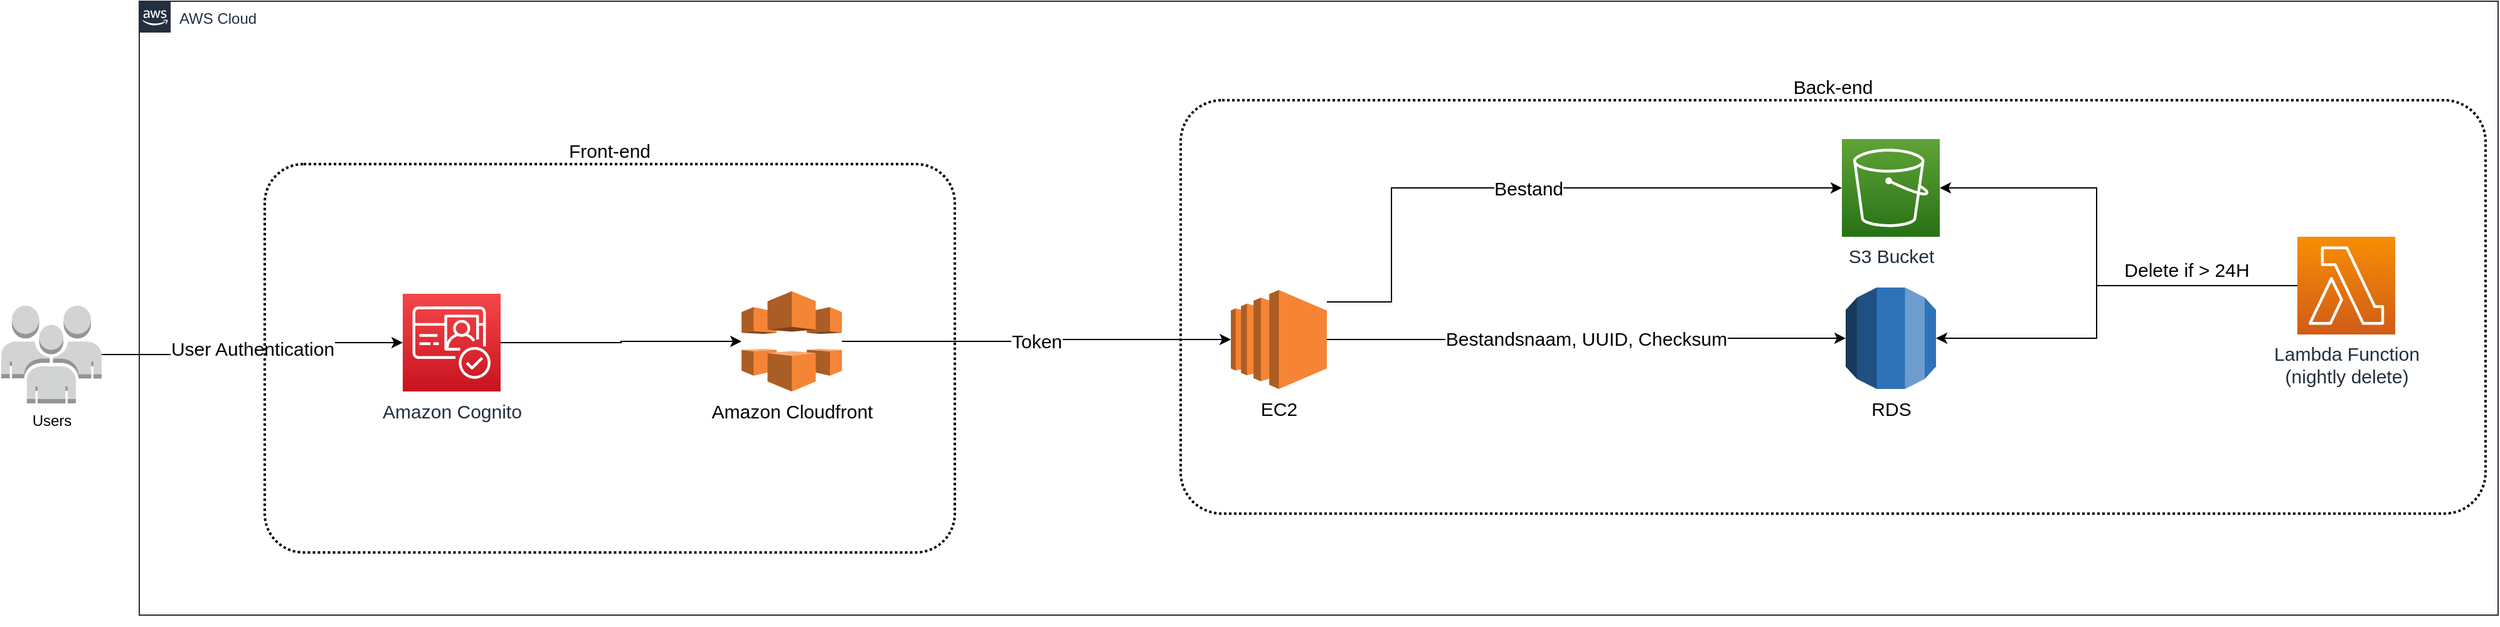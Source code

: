 <mxfile version="15.4.0" type="device"><diagram id="Ht1M8jgEwFfnCIfOTk4-" name="Page-1"><mxGraphModel dx="2374" dy="1163" grid="1" gridSize="10" guides="1" tooltips="1" connect="1" arrows="1" fold="1" page="1" pageScale="1" pageWidth="1169" pageHeight="827" math="0" shadow="0"><root><mxCell id="0"/><mxCell id="1" parent="0"/><mxCell id="9-36d_1q0up2trK1Ym7z-14" value="User Authentication" style="edgeStyle=orthogonalEdgeStyle;rounded=0;orthogonalLoop=1;jettySize=auto;html=1;exitX=1;exitY=0.5;exitDx=0;exitDy=0;exitPerimeter=0;fontSize=15;" parent="1" source="9-36d_1q0up2trK1Ym7z-2" target="9-36d_1q0up2trK1Ym7z-13" edge="1"><mxGeometry relative="1" as="geometry"/></mxCell><mxCell id="9-36d_1q0up2trK1Ym7z-2" value="Users" style="outlineConnect=0;dashed=0;verticalLabelPosition=bottom;verticalAlign=top;align=center;html=1;shape=mxgraph.aws3.users;fillColor=#D2D3D3;gradientColor=none;" parent="1" vertex="1"><mxGeometry x="10" y="413" width="80" height="78" as="geometry"/></mxCell><mxCell id="9-36d_1q0up2trK1Ym7z-9" value="AWS Cloud" style="points=[[0,0],[0.25,0],[0.5,0],[0.75,0],[1,0],[1,0.25],[1,0.5],[1,0.75],[1,1],[0.75,1],[0.5,1],[0.25,1],[0,1],[0,0.75],[0,0.5],[0,0.25]];outlineConnect=0;gradientColor=none;html=1;whiteSpace=wrap;fontSize=12;fontStyle=0;shape=mxgraph.aws4.group;grIcon=mxgraph.aws4.group_aws_cloud_alt;strokeColor=#232F3E;fillColor=none;verticalAlign=top;align=left;spacingLeft=30;fontColor=#232F3E;dashed=0;" parent="1" vertex="1"><mxGeometry x="120" y="170" width="1880" height="490" as="geometry"/></mxCell><mxCell id="9-36d_1q0up2trK1Ym7z-11" value="Front-end" style="rounded=1;arcSize=10;dashed=1;fillColor=none;gradientColor=none;dashPattern=1 1;strokeWidth=2;fontSize=15;align=center;labelPosition=center;verticalLabelPosition=top;verticalAlign=bottom;" parent="1" vertex="1"><mxGeometry x="220" y="300" width="550" height="310" as="geometry"/></mxCell><mxCell id="9-36d_1q0up2trK1Ym7z-16" style="edgeStyle=orthogonalEdgeStyle;rounded=0;orthogonalLoop=1;jettySize=auto;html=1;fontSize=12;" parent="1" source="9-36d_1q0up2trK1Ym7z-13" target="9-36d_1q0up2trK1Ym7z-15" edge="1"><mxGeometry relative="1" as="geometry"/></mxCell><mxCell id="9-36d_1q0up2trK1Ym7z-13" value="Amazon Cognito" style="sketch=0;points=[[0,0,0],[0.25,0,0],[0.5,0,0],[0.75,0,0],[1,0,0],[0,1,0],[0.25,1,0],[0.5,1,0],[0.75,1,0],[1,1,0],[0,0.25,0],[0,0.5,0],[0,0.75,0],[1,0.25,0],[1,0.5,0],[1,0.75,0]];outlineConnect=0;fontColor=#232F3E;gradientColor=#F54749;gradientDirection=north;fillColor=#C7131F;strokeColor=#ffffff;dashed=0;verticalLabelPosition=bottom;verticalAlign=top;align=center;html=1;fontSize=15;fontStyle=0;aspect=fixed;shape=mxgraph.aws4.resourceIcon;resIcon=mxgraph.aws4.cognito;" parent="1" vertex="1"><mxGeometry x="330" y="403.5" width="78" height="78" as="geometry"/></mxCell><mxCell id="D-EED4ozUg5DsYAOXy-q-4" value="Token" style="edgeStyle=orthogonalEdgeStyle;rounded=0;orthogonalLoop=1;jettySize=auto;html=1;fontSize=15;" edge="1" parent="1" source="9-36d_1q0up2trK1Ym7z-15" target="9-36d_1q0up2trK1Ym7z-20"><mxGeometry relative="1" as="geometry"/></mxCell><mxCell id="9-36d_1q0up2trK1Ym7z-15" value="Amazon Cloudfront" style="outlineConnect=0;dashed=0;verticalLabelPosition=bottom;verticalAlign=top;align=center;html=1;shape=mxgraph.aws3.cloudfront;fillColor=#F58536;gradientColor=none;fontSize=15;" parent="1" vertex="1"><mxGeometry x="600" y="401.5" width="80" height="80" as="geometry"/></mxCell><mxCell id="9-36d_1q0up2trK1Ym7z-19" value="Back-end&#10;" style="rounded=1;arcSize=10;dashed=1;fillColor=none;gradientColor=none;dashPattern=1 1;strokeWidth=2;fontSize=15;align=center;labelPosition=center;verticalLabelPosition=top;verticalAlign=bottom;spacing=-16;" parent="1" vertex="1"><mxGeometry x="950" y="249" width="1040" height="330" as="geometry"/></mxCell><mxCell id="9-36d_1q0up2trK1Ym7z-25" value="Bestand" style="edgeStyle=orthogonalEdgeStyle;rounded=0;orthogonalLoop=1;jettySize=auto;html=1;entryX=0;entryY=0.5;entryDx=0;entryDy=0;entryPerimeter=0;fontSize=15;" parent="1" source="9-36d_1q0up2trK1Ym7z-20" target="9-36d_1q0up2trK1Ym7z-24" edge="1"><mxGeometry relative="1" as="geometry"><Array as="points"><mxPoint x="1118" y="410"/><mxPoint x="1118" y="319"/></Array></mxGeometry></mxCell><mxCell id="9-36d_1q0up2trK1Ym7z-31" value="Bestandsnaam, UUID, Checksum" style="edgeStyle=orthogonalEdgeStyle;rounded=0;orthogonalLoop=1;jettySize=auto;html=1;exitX=1;exitY=0.5;exitDx=0;exitDy=0;exitPerimeter=0;fontSize=15;" parent="1" source="9-36d_1q0up2trK1Ym7z-20" target="9-36d_1q0up2trK1Ym7z-29" edge="1"><mxGeometry relative="1" as="geometry"/></mxCell><mxCell id="9-36d_1q0up2trK1Ym7z-20" value="EC2" style="outlineConnect=0;dashed=0;verticalLabelPosition=bottom;verticalAlign=top;align=center;html=1;shape=mxgraph.aws3.ec2;fillColor=#F58534;gradientColor=none;fontSize=15;" parent="1" vertex="1"><mxGeometry x="990" y="400.5" width="76.5" height="79" as="geometry"/></mxCell><mxCell id="9-36d_1q0up2trK1Ym7z-24" value="S3 Bucket" style="sketch=0;points=[[0,0,0],[0.25,0,0],[0.5,0,0],[0.75,0,0],[1,0,0],[0,1,0],[0.25,1,0],[0.5,1,0],[0.75,1,0],[1,1,0],[0,0.25,0],[0,0.5,0],[0,0.75,0],[1,0.25,0],[1,0.5,0],[1,0.75,0]];outlineConnect=0;fontColor=#232F3E;gradientColor=#60A337;gradientDirection=north;fillColor=#277116;strokeColor=#ffffff;dashed=0;verticalLabelPosition=bottom;verticalAlign=top;align=center;html=1;fontSize=15;fontStyle=0;aspect=fixed;shape=mxgraph.aws4.resourceIcon;resIcon=mxgraph.aws4.s3;" parent="1" vertex="1"><mxGeometry x="1477" y="280" width="78" height="78" as="geometry"/></mxCell><mxCell id="9-36d_1q0up2trK1Ym7z-29" value="RDS" style="outlineConnect=0;dashed=0;verticalLabelPosition=bottom;verticalAlign=top;align=center;html=1;shape=mxgraph.aws3.rds;fillColor=#2E73B8;gradientColor=none;fontSize=15;" parent="1" vertex="1"><mxGeometry x="1480" y="398.5" width="72" height="81" as="geometry"/></mxCell><mxCell id="9-36d_1q0up2trK1Ym7z-34" style="edgeStyle=orthogonalEdgeStyle;rounded=0;orthogonalLoop=1;jettySize=auto;html=1;fontSize=15;" parent="1" source="9-36d_1q0up2trK1Ym7z-32" target="9-36d_1q0up2trK1Ym7z-24" edge="1"><mxGeometry relative="1" as="geometry"><Array as="points"><mxPoint x="1680" y="397"/><mxPoint x="1680" y="319"/></Array></mxGeometry></mxCell><mxCell id="9-36d_1q0up2trK1Ym7z-35" style="edgeStyle=orthogonalEdgeStyle;rounded=0;orthogonalLoop=1;jettySize=auto;html=1;fontSize=15;" parent="1" source="9-36d_1q0up2trK1Ym7z-32" target="9-36d_1q0up2trK1Ym7z-29" edge="1"><mxGeometry relative="1" as="geometry"><Array as="points"><mxPoint x="1680" y="397"/><mxPoint x="1680" y="439"/></Array></mxGeometry></mxCell><mxCell id="9-36d_1q0up2trK1Ym7z-32" value="&lt;span style=&quot;font-size: 15px&quot;&gt;Lambda Function&lt;br&gt;(nightly delete)&lt;br&gt;&lt;/span&gt;" style="sketch=0;points=[[0,0,0],[0.25,0,0],[0.5,0,0],[0.75,0,0],[1,0,0],[0,1,0],[0.25,1,0],[0.5,1,0],[0.75,1,0],[1,1,0],[0,0.25,0],[0,0.5,0],[0,0.75,0],[1,0.25,0],[1,0.5,0],[1,0.75,0]];outlineConnect=0;fontColor=#232F3E;gradientColor=#F78E04;gradientDirection=north;fillColor=#D05C17;strokeColor=#ffffff;dashed=0;verticalLabelPosition=bottom;verticalAlign=top;align=center;html=1;fontSize=12;fontStyle=0;aspect=fixed;shape=mxgraph.aws4.resourceIcon;resIcon=mxgraph.aws4.lambda;" parent="1" vertex="1"><mxGeometry x="1840" y="358" width="78" height="78" as="geometry"/></mxCell><mxCell id="9-36d_1q0up2trK1Ym7z-37" value="Delete if &amp;gt; 24H" style="text;html=1;strokeColor=none;fillColor=none;align=center;verticalAlign=middle;whiteSpace=wrap;rounded=0;fontSize=15;" parent="1" vertex="1"><mxGeometry x="1694" y="368.5" width="116" height="30" as="geometry"/></mxCell><mxCell id="D-EED4ozUg5DsYAOXy-q-1" style="edgeStyle=orthogonalEdgeStyle;rounded=0;orthogonalLoop=1;jettySize=auto;html=1;exitX=0.5;exitY=1;exitDx=0;exitDy=0;" edge="1" parent="1" source="9-36d_1q0up2trK1Ym7z-9" target="9-36d_1q0up2trK1Ym7z-9"><mxGeometry relative="1" as="geometry"/></mxCell></root></mxGraphModel></diagram></mxfile>